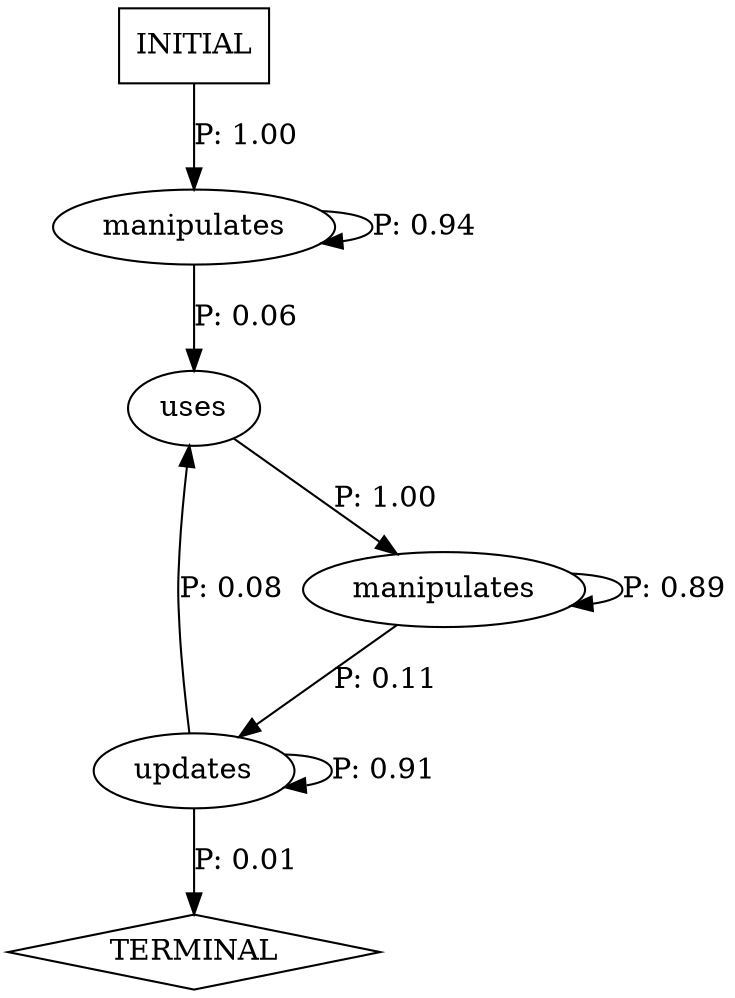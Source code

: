 digraph G {
  0 [label="manipulates"];
  1 [label="manipulates"];
  2 [label="updates"];
  3 [label="uses"];
  4 [label="TERMINAL",shape=diamond];
  5 [label="INITIAL",shape=box];
0->0 [label="P: 0.94"];
0->3 [label="P: 0.06"];
1->1 [label="P: 0.89"];
1->2 [label="P: 0.11"];
2->2 [label="P: 0.91"];
2->3 [label="P: 0.08"];
2->4 [label="P: 0.01"];
3->1 [label="P: 1.00"];
5->0 [label="P: 1.00"];
}
